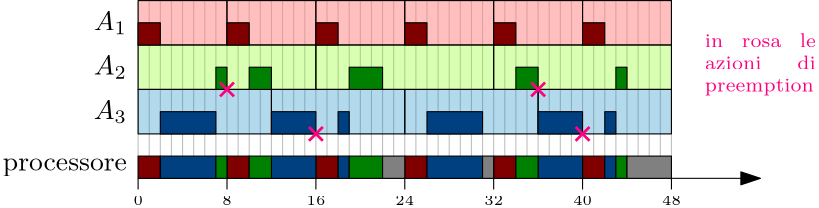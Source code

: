 <?xml version="1.0"?>
<!DOCTYPE ipe SYSTEM "ipe.dtd">
<ipe version="70218" creator="Ipe 7.2.28">
<info created="D:20241028191352" modified="D:20241028195955"/>
<ipestyle name="basic">
<symbol name="arrow/arc(spx)">
<path stroke="sym-stroke" fill="sym-stroke" pen="sym-pen">
0 0 m
-1 0.333 l
-1 -0.333 l
h
</path>
</symbol>
<symbol name="arrow/farc(spx)">
<path stroke="sym-stroke" fill="white" pen="sym-pen">
0 0 m
-1 0.333 l
-1 -0.333 l
h
</path>
</symbol>
<symbol name="arrow/ptarc(spx)">
<path stroke="sym-stroke" fill="sym-stroke" pen="sym-pen">
0 0 m
-1 0.333 l
-0.8 0 l
-1 -0.333 l
h
</path>
</symbol>
<symbol name="arrow/fptarc(spx)">
<path stroke="sym-stroke" fill="white" pen="sym-pen">
0 0 m
-1 0.333 l
-0.8 0 l
-1 -0.333 l
h
</path>
</symbol>
<symbol name="mark/circle(sx)" transformations="translations">
<path fill="sym-stroke">
0.6 0 0 0.6 0 0 e
0.4 0 0 0.4 0 0 e
</path>
</symbol>
<symbol name="mark/disk(sx)" transformations="translations">
<path fill="sym-stroke">
0.6 0 0 0.6 0 0 e
</path>
</symbol>
<symbol name="mark/fdisk(sfx)" transformations="translations">
<group>
<path fill="sym-fill">
0.5 0 0 0.5 0 0 e
</path>
<path fill="sym-stroke" fillrule="eofill">
0.6 0 0 0.6 0 0 e
0.4 0 0 0.4 0 0 e
</path>
</group>
</symbol>
<symbol name="mark/box(sx)" transformations="translations">
<path fill="sym-stroke" fillrule="eofill">
-0.6 -0.6 m
0.6 -0.6 l
0.6 0.6 l
-0.6 0.6 l
h
-0.4 -0.4 m
0.4 -0.4 l
0.4 0.4 l
-0.4 0.4 l
h
</path>
</symbol>
<symbol name="mark/square(sx)" transformations="translations">
<path fill="sym-stroke">
-0.6 -0.6 m
0.6 -0.6 l
0.6 0.6 l
-0.6 0.6 l
h
</path>
</symbol>
<symbol name="mark/fsquare(sfx)" transformations="translations">
<group>
<path fill="sym-fill">
-0.5 -0.5 m
0.5 -0.5 l
0.5 0.5 l
-0.5 0.5 l
h
</path>
<path fill="sym-stroke" fillrule="eofill">
-0.6 -0.6 m
0.6 -0.6 l
0.6 0.6 l
-0.6 0.6 l
h
-0.4 -0.4 m
0.4 -0.4 l
0.4 0.4 l
-0.4 0.4 l
h
</path>
</group>
</symbol>
<symbol name="mark/cross(sx)" transformations="translations">
<group>
<path fill="sym-stroke">
-0.43 -0.57 m
0.57 0.43 l
0.43 0.57 l
-0.57 -0.43 l
h
</path>
<path fill="sym-stroke">
-0.43 0.57 m
0.57 -0.43 l
0.43 -0.57 l
-0.57 0.43 l
h
</path>
</group>
</symbol>
<symbol name="arrow/fnormal(spx)">
<path stroke="sym-stroke" fill="white" pen="sym-pen">
0 0 m
-1 0.333 l
-1 -0.333 l
h
</path>
</symbol>
<symbol name="arrow/pointed(spx)">
<path stroke="sym-stroke" fill="sym-stroke" pen="sym-pen">
0 0 m
-1 0.333 l
-0.8 0 l
-1 -0.333 l
h
</path>
</symbol>
<symbol name="arrow/fpointed(spx)">
<path stroke="sym-stroke" fill="white" pen="sym-pen">
0 0 m
-1 0.333 l
-0.8 0 l
-1 -0.333 l
h
</path>
</symbol>
<symbol name="arrow/linear(spx)">
<path stroke="sym-stroke" pen="sym-pen">
-1 0.333 m
0 0 l
-1 -0.333 l
</path>
</symbol>
<symbol name="arrow/fdouble(spx)">
<path stroke="sym-stroke" fill="white" pen="sym-pen">
0 0 m
-1 0.333 l
-1 -0.333 l
h
-1 0 m
-2 0.333 l
-2 -0.333 l
h
</path>
</symbol>
<symbol name="arrow/double(spx)">
<path stroke="sym-stroke" fill="sym-stroke" pen="sym-pen">
0 0 m
-1 0.333 l
-1 -0.333 l
h
-1 0 m
-2 0.333 l
-2 -0.333 l
h
</path>
</symbol>
<symbol name="arrow/mid-normal(spx)">
<path stroke="sym-stroke" fill="sym-stroke" pen="sym-pen">
0.5 0 m
-0.5 0.333 l
-0.5 -0.333 l
h
</path>
</symbol>
<symbol name="arrow/mid-fnormal(spx)">
<path stroke="sym-stroke" fill="white" pen="sym-pen">
0.5 0 m
-0.5 0.333 l
-0.5 -0.333 l
h
</path>
</symbol>
<symbol name="arrow/mid-pointed(spx)">
<path stroke="sym-stroke" fill="sym-stroke" pen="sym-pen">
0.5 0 m
-0.5 0.333 l
-0.3 0 l
-0.5 -0.333 l
h
</path>
</symbol>
<symbol name="arrow/mid-fpointed(spx)">
<path stroke="sym-stroke" fill="white" pen="sym-pen">
0.5 0 m
-0.5 0.333 l
-0.3 0 l
-0.5 -0.333 l
h
</path>
</symbol>
<symbol name="arrow/mid-double(spx)">
<path stroke="sym-stroke" fill="sym-stroke" pen="sym-pen">
1 0 m
0 0.333 l
0 -0.333 l
h
0 0 m
-1 0.333 l
-1 -0.333 l
h
</path>
</symbol>
<symbol name="arrow/mid-fdouble(spx)">
<path stroke="sym-stroke" fill="white" pen="sym-pen">
1 0 m
0 0.333 l
0 -0.333 l
h
0 0 m
-1 0.333 l
-1 -0.333 l
h
</path>
</symbol>
<anglesize name="22.5 deg" value="22.5"/>
<anglesize name="30 deg" value="30"/>
<anglesize name="45 deg" value="45"/>
<anglesize name="60 deg" value="60"/>
<anglesize name="90 deg" value="90"/>
<arrowsize name="large" value="10"/>
<arrowsize name="small" value="5"/>
<arrowsize name="tiny" value="3"/>
<color name="blue" value="0 0 1"/>
<color name="brown" value="0.647 0.165 0.165"/>
<color name="darkblue" value="0 0 0.545"/>
<color name="darkcyan" value="0 0.545 0.545"/>
<color name="darkgray" value="0.663"/>
<color name="darkgreen" value="0 0.392 0"/>
<color name="darkmagenta" value="0.545 0 0.545"/>
<color name="darkorange" value="1 0.549 0"/>
<color name="darkred" value="0.545 0 0"/>
<color name="gold" value="1 0.843 0"/>
<color name="gray" value="0.745"/>
<color name="green" value="0 1 0"/>
<color name="lightblue" value="0.678 0.847 0.902"/>
<color name="lightcyan" value="0.878 1 1"/>
<color name="lightgray" value="0.827"/>
<color name="lightgreen" value="0.565 0.933 0.565"/>
<color name="lightyellow" value="1 1 0.878"/>
<color name="navy" value="0 0 0.502"/>
<color name="orange" value="1 0.647 0"/>
<color name="pink" value="1 0.753 0.796"/>
<color name="purple" value="0.627 0.125 0.941"/>
<color name="red" value="1 0 0"/>
<color name="seagreen" value="0.18 0.545 0.341"/>
<color name="turquoise" value="0.251 0.878 0.816"/>
<color name="violet" value="0.933 0.51 0.933"/>
<color name="yellow" value="1 1 0"/>
<dashstyle name="dash dot dotted" value="[4 2 1 2 1 2] 0"/>
<dashstyle name="dash dotted" value="[4 2 1 2] 0"/>
<dashstyle name="dashed" value="[4] 0"/>
<dashstyle name="dotted" value="[1 3] 0"/>
<gridsize name="10 pts (~3.5 mm)" value="10"/>
<gridsize name="14 pts (~5 mm)" value="14"/>
<gridsize name="16 pts (~6 mm)" value="16"/>
<gridsize name="20 pts (~7 mm)" value="20"/>
<gridsize name="28 pts (~10 mm)" value="28"/>
<gridsize name="32 pts (~12 mm)" value="32"/>
<gridsize name="4 pts" value="4"/>
<gridsize name="56 pts (~20 mm)" value="56"/>
<gridsize name="8 pts (~3 mm)" value="8"/>
<opacity name="10%" value="0.1"/>
<opacity name="30%" value="0.3"/>
<opacity name="50%" value="0.5"/>
<opacity name="75%" value="0.75"/>
<pen name="fat" value="1.2"/>
<pen name="heavier" value="0.8"/>
<pen name="ultrafat" value="2"/>
<symbolsize name="large" value="5"/>
<symbolsize name="small" value="2"/>
<symbolsize name="tiny" value="1.1"/>
<textsize name="Huge" value="\Huge"/>
<textsize name="LARGE" value="\LARGE"/>
<textsize name="Large" value="\Large"/>
<textsize name="footnote" value="\footnotesize"/>
<textsize name="huge" value="\huge"/>
<textsize name="large" value="\large"/>
<textsize name="script" value="\scriptsize"/>
<textsize name="small" value="\small"/>
<textsize name="tiny" value="\tiny"/>
<textstyle name="center" begin="\begin{center}" end="\end{center}"/>
<textstyle name="item" begin="\begin{itemize}\item{}" end="\end{itemize}"/>
<textstyle name="itemize" begin="\begin{itemize}" end="\end{itemize}"/>
<tiling name="falling" angle="-60" step="4" width="1"/>
<tiling name="rising" angle="30" step="4" width="1"/>
</ipestyle>
<page>
<layer name="alpha"/>
<view layers="alpha" active="alpha"/>
<path layer="alpha" matrix="1 0 0 1 192 0" stroke="0.753" fill="0.502">
16 784 m
16 720 l
20 784 m
20 720 l
24 784 m
24 720 l
28 784 m
28 720 l
32 784 m
32 720 l
36 784 m
36 720 l
40 784 m
40 720 l
44 784 m
44 720 l
48 784 m
48 720 l
52 784 m
52 720 l
56 784 m
56 720 l
60 784 m
60 720 l
64 784 m
64 720 l
68 784 m
68 720 l
72 784 m
72 720 l
76 784 m
76 720 l
80 784 m
80 720 l
-112 784 m
-112 720 l
-108 784 m
-108 720 l
-104 784 m
-104 720 l
-100 784 m
-100 720 l
-96 784 m
-96 720 l
-92 784 m
-92 720 l
-88 784 m
-88 720 l
-84 784 m
-84 720 l
-80 784 m
-80 720 l
-76 784 m
-76 720 l
-72 784 m
-72 720 l
-68 784 m
-68 720 l
-64 784 m
-64 720 l
-60 784 m
-60 720 l
-56 784 m
-56 720 l
-52 784 m
-52 720 l
-48 784 m
-48 720 l
-44 784 m
-44 720 l
-40 784 m
-40 720 l
-36 784 m
-36 720 l
-32 784 m
-32 720 l
-28 784 m
-28 720 l
-24 784 m
-24 720 l
-20 784 m
-20 720 l
-16 784 m
-16 720 l
-12 784 m
-12 720 l
-8 784 m
-8 720 l
-4 784 m
-4 720 l
0 784 m
0 720 l
4 784 m
4 720 l
8 784 m
8 720 l
12 784 m
12 720 l
</path>
<path stroke="0" fill="0 0.502 0">
80 720 m
120 720 l
</path>
<path matrix="1 0 0 1 40 0" stroke="0" fill="0 0.502 0">
80 720 m
120 720 l
</path>
<path matrix="1 0 0 1 80 0" stroke="0" fill="0 0.502 0">
80 720 m
120 720 l
</path>
<path matrix="1 0 0 1 120 0" stroke="0" fill="0 0.502 0">
80 720 m
120 720 l
</path>
<path stroke="0" fill="0 0.502 0">
240 720 m
272 720 l
</path>
<path stroke="0" fill="0 0.502 0" arrow="normal/normal">
272 720 m
304 720 l
</path>
<path matrix="1 0 0 1 -240 0" stroke="black" fill="0.502">
320 720 m
320 716 l
</path>
<text matrix="1 0 0 1 -40 -48" transformations="translations" pos="120 760" stroke="black" type="label" width="3.39" height="3.21" depth="0" halign="center" valign="center" size="tiny" style="math">0</text>
<path matrix="1 0 0 1 -48 0" stroke="black" fill="0.502">
320 720 m
320 716 l
</path>
<text matrix="1 0 0 1 152 -48" transformations="translations" pos="120 760" stroke="black" type="label" width="6.78" height="3.21" depth="0" halign="center" valign="center" size="tiny" style="math">48</text>
<text matrix="1 0 0 1 -44 16" transformations="translations" pos="120 760" stroke="black" type="label" width="11.941" height="6.812" depth="1.49" halign="right" valign="center" style="math">A_1</text>
<text matrix="1 0 0 1 -44 0" transformations="translations" pos="120 760" stroke="black" type="label" width="11.941" height="6.812" depth="1.49" halign="right" valign="center" style="math">A_2</text>
<text matrix="1 0 0 1 -44 -16" transformations="translations" pos="120 760" stroke="black" type="label" width="11.941" height="6.812" depth="1.49" halign="right" valign="center" style="math">A_3</text>
<text matrix="1 0 0 1 -44 -36" transformations="translations" pos="120 760" stroke="black" type="label" width="44.721" height="4.297" depth="1.93" halign="right" valign="center">processore</text>
<path stroke="0" fill="1 0.502 0.502" opacity="50%" stroke-opacity="opaque">
80 784 m
80 768 l
112 768 l
112 784 l
h
</path>
<path matrix="1 0 0 1 32 0" stroke="0" fill="1 0.502 0.502" opacity="50%" stroke-opacity="opaque">
80 784 m
80 768 l
112 768 l
112 784 l
h
</path>
<path matrix="1 0 0 1 64 0" stroke="0" fill="1 0.502 0.502" opacity="50%" stroke-opacity="opaque">
80 784 m
80 768 l
112 768 l
112 784 l
h
</path>
<path matrix="1 0 0 1 96 0" stroke="0" fill="1 0.502 0.502" opacity="50%" stroke-opacity="opaque">
80 784 m
80 768 l
112 768 l
112 784 l
h
</path>
<path matrix="1 0 0 1 128 0" stroke="0" fill="1 0.502 0.502" opacity="50%" stroke-opacity="opaque">
80 784 m
80 768 l
112 768 l
112 784 l
h
</path>
<path matrix="1 0 0 1 160 0" stroke="0" fill="1 0.502 0.502" opacity="50%" stroke-opacity="opaque">
80 784 m
80 768 l
112 768 l
112 784 l
h
</path>
<path stroke="0" fill="0.502 1 0" opacity="30%" stroke-opacity="opaque">
80 768 m
80 752 l
144 752 l
144 768 l
h
</path>
<path matrix="1 0 0 1 64 0" stroke="0" fill="0.502 1 0" opacity="30%" stroke-opacity="opaque">
80 768 m
80 752 l
144 752 l
144 768 l
h
</path>
<path matrix="1 0 0 1 128 0" stroke="0" fill="0.502 1 0" opacity="30%" stroke-opacity="opaque">
80 768 m
80 752 l
144 752 l
144 768 l
h
</path>
<path stroke="0" fill="0 0.502 0.753" opacity="30%" stroke-opacity="opaque">
80 752 m
80 736 l
128 736 l
128 752 l
h
</path>
<path matrix="1 0 0 1 48 0" stroke="0" fill="0 0.502 0.753" opacity="30%" stroke-opacity="opaque">
80 752 m
80 736 l
128 736 l
128 752 l
h
</path>
<path matrix="1 0 0 1 96 0" stroke="0" fill="0 0.502 0.753" opacity="30%" stroke-opacity="opaque">
80 752 m
80 736 l
128 736 l
128 752 l
h
</path>
<path matrix="1 0 0 1 144 0" stroke="0" fill="0 0.502 0.753" opacity="30%" stroke-opacity="opaque">
80 752 m
80 736 l
128 736 l
128 752 l
h
</path>
<path stroke="0" fill="0.502 0 0">
80 776 m
80 768 l
88 768 l
88 776 l
h
</path>
<path matrix="1 0 0 1 32 0" stroke="0" fill="0.502 0 0">
80 776 m
80 768 l
88 768 l
88 776 l
h
</path>
<path matrix="1 0 0 1 64 0" stroke="0" fill="0.502 0 0">
80 776 m
80 768 l
88 768 l
88 776 l
h
</path>
<path matrix="1 0 0 1 96 0" stroke="0" fill="0.502 0 0">
80 776 m
80 768 l
88 768 l
88 776 l
h
</path>
<path matrix="1 0 0 1 128 0" stroke="0" fill="0.502 0 0">
80 776 m
80 768 l
88 768 l
88 776 l
h
</path>
<path matrix="1 0 0 1 160 0" stroke="0" fill="0.502 0 0">
80 776 m
80 768 l
88 768 l
88 776 l
h
</path>
<path stroke="0" fill="0 0.251 0.502">
88 744 m
88 736 l
108 736 l
108 744 l
h
</path>
<path stroke="0" fill="0 0.251 0.502">
128 744 m
128 736 l
144 736 l
144 744 l
h
</path>
<path stroke="0" fill="0 0.251 0.502">
152 744 m
152 736 l
156 736 l
156 744 l
h
</path>
<path stroke="0" fill="0 0.251 0.502">
184 744 m
184 736 l
204 736 l
204 744 l
h
</path>
<path stroke="0" fill="0 0.251 0.502">
224 744 m
224 736 l
240 736 l
240 744 l
h
</path>
<path stroke="0" fill="0 0.251 0.502">
248 744 m
248 736 l
252 736 l
252 744 l
h
</path>
<path stroke="0" fill="0 0.502 0">
108 760 m
108 752 l
112 752 l
112 760 l
h
</path>
<path stroke="0" fill="0 0.502 0">
120 760 m
120 752 l
128 752 l
128 760 l
h
</path>
<path stroke="0" fill="0 0.502 0">
156 760 m
156 752 l
168 752 l
168 760 l
h
</path>
<path stroke="0" fill="0 0.502 0">
216 760 m
216 752 l
224 752 l
224 760 l
h
</path>
<path stroke="0" fill="0 0.502 0">
252 760 m
252 752 l
256 752 l
256 760 l
h
</path>
<path matrix="1 0 0 1 -208 0" stroke="black" fill="0.502">
320 720 m
320 716 l
</path>
<text matrix="1 0 0 1 -8 -48" transformations="translations" pos="120 760" stroke="black" type="label" width="3.39" height="3.21" depth="0" halign="center" valign="center" size="tiny" style="math">8</text>
<path matrix="1 0 0 1 -176 0" stroke="black" fill="0.502">
320 720 m
320 716 l
</path>
<text matrix="1 0 0 1 24 -48" transformations="translations" pos="120 760" stroke="black" type="label" width="6.78" height="3.21" depth="0" halign="center" valign="center" size="tiny" style="math">16</text>
<path matrix="1 0 0 1 -144 0" stroke="black" fill="0.502">
320 720 m
320 716 l
</path>
<text matrix="1 0 0 1 56 -48" transformations="translations" pos="120 760" stroke="black" type="label" width="6.78" height="3.21" depth="0" halign="center" valign="center" size="tiny" style="math">24</text>
<path matrix="1 0 0 1 -112 0" stroke="black" fill="0.502">
320 720 m
320 716 l
</path>
<text matrix="1 0 0 1 88 -48" transformations="translations" pos="120 760" stroke="black" type="label" width="6.78" height="3.21" depth="0" halign="center" valign="center" size="tiny" style="math">32</text>
<path matrix="1 0 0 1 -80 0" stroke="black" fill="0.502">
320 720 m
320 716 l
</path>
<text matrix="1 0 0 1 120 -48" transformations="translations" pos="120 760" stroke="black" type="label" width="6.78" height="3.21" depth="0" halign="center" valign="center" size="tiny" style="math">40</text>
<text transformations="translations" pos="284 772" stroke="1 0 0.502" type="minipage" width="40" height="13.559" depth="8.58" valign="top" size="script">in rosa le azioni di 
preemption</text>
<use name="mark/cross(sx)" pos="112 752" size="large" stroke="1 0 0.502"/>
<use name="mark/cross(sx)" pos="144 736" size="large" stroke="1 0 0.502"/>
<use name="mark/cross(sx)" pos="224 752" size="large" stroke="1 0 0.502"/>
<use name="mark/cross(sx)" pos="240 736" size="large" stroke="1 0 0.502"/>
<path matrix="1 0 0 1 0 -48" stroke="0" fill="0.502 0 0">
80 776 m
80 768 l
88 768 l
88 776 l
h
</path>
<path matrix="1 0 0 1 32 -48" stroke="0" fill="0.502 0 0">
80 776 m
80 768 l
88 768 l
88 776 l
h
</path>
<path matrix="1 0 0 1 64 -48" stroke="0" fill="0.502 0 0">
80 776 m
80 768 l
88 768 l
88 776 l
h
</path>
<path matrix="1 0 0 1 96 -48" stroke="0" fill="0.502 0 0">
80 776 m
80 768 l
88 768 l
88 776 l
h
</path>
<path matrix="1 0 0 1 128 -48" stroke="0" fill="0.502 0 0">
80 776 m
80 768 l
88 768 l
88 776 l
h
</path>
<path matrix="1 0 0 1 160 -48" stroke="0" fill="0.502 0 0">
80 776 m
80 768 l
88 768 l
88 776 l
h
</path>
<path matrix="1 0 0 1 0 -16" stroke="0" fill="0 0.251 0.502">
88 744 m
88 736 l
108 736 l
108 744 l
h
</path>
<path matrix="1 0 0 1 0 -16" stroke="0" fill="0 0.251 0.502">
128 744 m
128 736 l
144 736 l
144 744 l
h
</path>
<path matrix="1 0 0 1 0 -16" stroke="0" fill="0 0.251 0.502">
152 744 m
152 736 l
156 736 l
156 744 l
h
</path>
<path matrix="1 0 0 1 0 -16" stroke="0" fill="0 0.251 0.502">
184 744 m
184 736 l
204 736 l
204 744 l
h
</path>
<path matrix="1 0 0 1 0 -16" stroke="0" fill="0 0.251 0.502">
224 744 m
224 736 l
240 736 l
240 744 l
h
</path>
<path matrix="1 0 0 1 0 -16" stroke="0" fill="0 0.251 0.502">
248 744 m
248 736 l
252 736 l
252 744 l
h
</path>
<path matrix="1 0 0 1 0 -32" stroke="0" fill="0 0.502 0">
108 760 m
108 752 l
112 752 l
112 760 l
h
</path>
<path matrix="1 0 0 1 0 -32" stroke="0" fill="0 0.502 0">
120 760 m
120 752 l
128 752 l
128 760 l
h
</path>
<path matrix="1 0 0 1 0 -32" stroke="0" fill="0 0.502 0">
156 760 m
156 752 l
168 752 l
168 760 l
h
</path>
<path matrix="1 0 0 1 0 -32" stroke="0" fill="0 0.502 0">
216 760 m
216 752 l
224 752 l
224 760 l
h
</path>
<path matrix="1 0 0 1 0 -32" stroke="0" fill="0 0.502 0">
252 760 m
252 752 l
256 752 l
256 760 l
h
</path>
<path stroke="0" fill="0.502">
168 728 m
168 720 l
176 720 l
176 728 l
h
</path>
<path stroke="0" fill="0.502">
204 728 m
204 720 l
208 720 l
208 728 l
h
</path>
<path stroke="0" fill="0.502">
256 728 m
256 720 l
272 720 l
272 728 l
h
</path>
</page>
</ipe>
